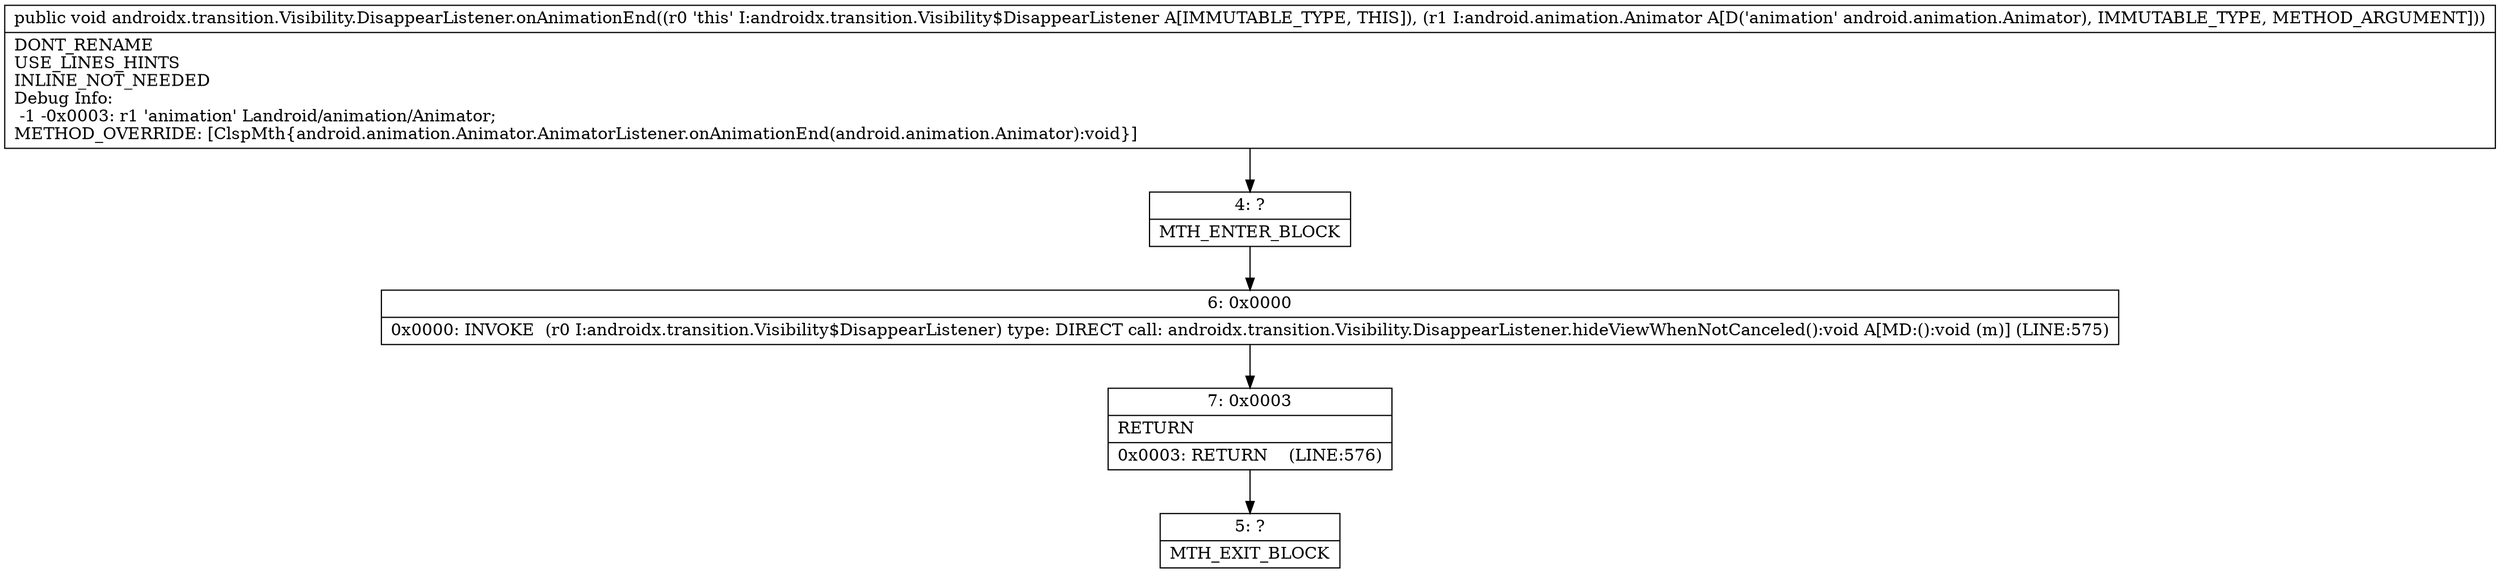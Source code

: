 digraph "CFG forandroidx.transition.Visibility.DisappearListener.onAnimationEnd(Landroid\/animation\/Animator;)V" {
Node_4 [shape=record,label="{4\:\ ?|MTH_ENTER_BLOCK\l}"];
Node_6 [shape=record,label="{6\:\ 0x0000|0x0000: INVOKE  (r0 I:androidx.transition.Visibility$DisappearListener) type: DIRECT call: androidx.transition.Visibility.DisappearListener.hideViewWhenNotCanceled():void A[MD:():void (m)] (LINE:575)\l}"];
Node_7 [shape=record,label="{7\:\ 0x0003|RETURN\l|0x0003: RETURN    (LINE:576)\l}"];
Node_5 [shape=record,label="{5\:\ ?|MTH_EXIT_BLOCK\l}"];
MethodNode[shape=record,label="{public void androidx.transition.Visibility.DisappearListener.onAnimationEnd((r0 'this' I:androidx.transition.Visibility$DisappearListener A[IMMUTABLE_TYPE, THIS]), (r1 I:android.animation.Animator A[D('animation' android.animation.Animator), IMMUTABLE_TYPE, METHOD_ARGUMENT]))  | DONT_RENAME\lUSE_LINES_HINTS\lINLINE_NOT_NEEDED\lDebug Info:\l  \-1 \-0x0003: r1 'animation' Landroid\/animation\/Animator;\lMETHOD_OVERRIDE: [ClspMth\{android.animation.Animator.AnimatorListener.onAnimationEnd(android.animation.Animator):void\}]\l}"];
MethodNode -> Node_4;Node_4 -> Node_6;
Node_6 -> Node_7;
Node_7 -> Node_5;
}


